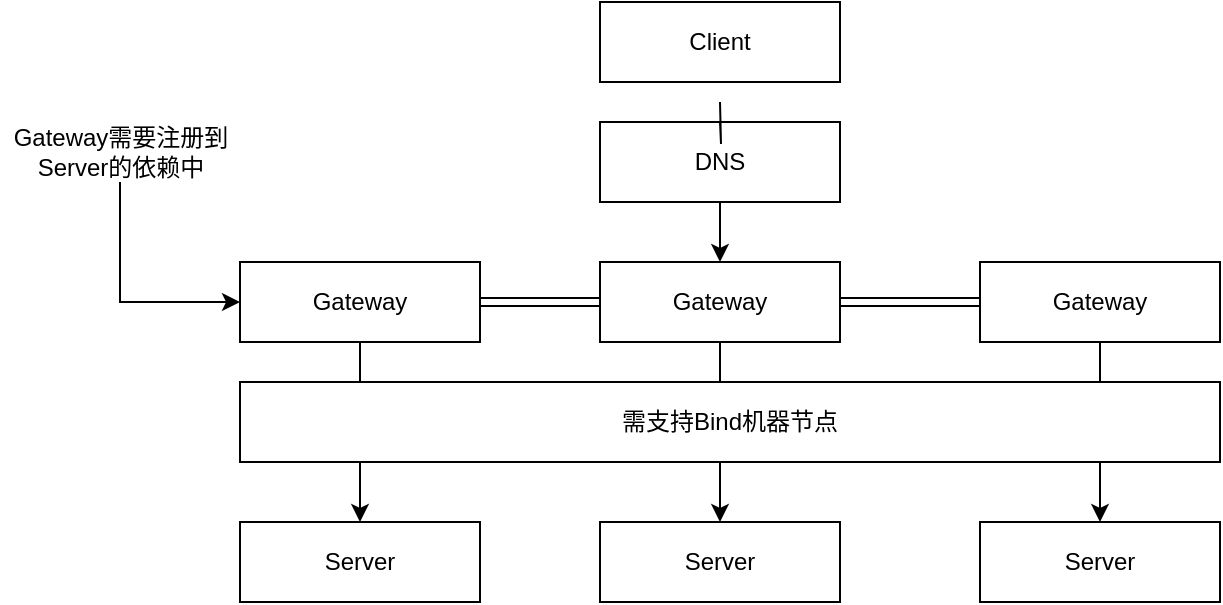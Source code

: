 <mxfile version="15.5.4" type="embed"><diagram id="23iRSUPoRavnBvh4doch" name="Page-1"><mxGraphModel dx="1021" dy="457" grid="1" gridSize="10" guides="1" tooltips="1" connect="1" arrows="1" fold="1" page="1" pageScale="1" pageWidth="827" pageHeight="1169" math="0" shadow="0"><root><mxCell id="0"/><mxCell id="1" parent="0"/><mxCell id="16" style="edgeStyle=orthogonalEdgeStyle;rounded=0;orthogonalLoop=1;jettySize=auto;html=1;arcSize=15;metaEdit=0;startArrow=none;" edge="1" parent="1" source="34" target="6"><mxGeometry relative="1" as="geometry"><mxPoint x="390" y="60" as="sourcePoint"/></mxGeometry></mxCell><mxCell id="5" value="Client" style="rounded=0;whiteSpace=wrap;html=1;arcSize=15;metaEdit=0;direction=west;" vertex="1" parent="1"><mxGeometry x="330" y="10" width="120" height="40" as="geometry"/></mxCell><mxCell id="23" style="edgeStyle=orthogonalEdgeStyle;rounded=0;orthogonalLoop=1;jettySize=auto;html=1;arcSize=15;metaEdit=0;" edge="1" parent="1" source="6" target="8"><mxGeometry relative="1" as="geometry"/></mxCell><mxCell id="33" style="edgeStyle=orthogonalEdgeStyle;shape=link;rounded=0;orthogonalLoop=1;jettySize=auto;html=1;arcSize=15;metaEdit=0;" edge="1" parent="1" source="6" target="18"><mxGeometry relative="1" as="geometry"/></mxCell><mxCell id="6" value="Gateway" style="rounded=0;whiteSpace=wrap;html=1;arcSize=15;metaEdit=0;direction=west;" vertex="1" parent="1"><mxGeometry x="330" y="140" width="120" height="40" as="geometry"/></mxCell><mxCell id="8" value="Server" style="rounded=0;whiteSpace=wrap;html=1;arcSize=15;metaEdit=0;direction=west;" vertex="1" parent="1"><mxGeometry x="330" y="270" width="120" height="40" as="geometry"/></mxCell><mxCell id="24" style="edgeStyle=orthogonalEdgeStyle;rounded=0;orthogonalLoop=1;jettySize=auto;html=1;arcSize=15;metaEdit=0;" edge="1" parent="1" source="14" target="20"><mxGeometry relative="1" as="geometry"/></mxCell><mxCell id="32" style="edgeStyle=orthogonalEdgeStyle;shape=link;rounded=0;orthogonalLoop=1;jettySize=auto;html=1;arcSize=15;metaEdit=0;" edge="1" parent="1" source="14" target="6"><mxGeometry relative="1" as="geometry"/></mxCell><mxCell id="14" value="Gateway" style="rounded=0;whiteSpace=wrap;html=1;arcSize=15;metaEdit=0;direction=west;" vertex="1" parent="1"><mxGeometry x="150" y="140" width="120" height="40" as="geometry"/></mxCell><mxCell id="22" style="edgeStyle=orthogonalEdgeStyle;rounded=0;orthogonalLoop=1;jettySize=auto;html=1;arcSize=15;metaEdit=0;" edge="1" parent="1" source="18" target="21"><mxGeometry relative="1" as="geometry"/></mxCell><mxCell id="18" value="Gateway" style="rounded=0;whiteSpace=wrap;html=1;arcSize=15;metaEdit=0;direction=west;" vertex="1" parent="1"><mxGeometry x="520" y="140" width="120" height="40" as="geometry"/></mxCell><mxCell id="20" value="Server" style="rounded=0;whiteSpace=wrap;html=1;arcSize=15;metaEdit=0;direction=west;" vertex="1" parent="1"><mxGeometry x="150" y="270" width="120" height="40" as="geometry"/></mxCell><mxCell id="21" value="Server" style="rounded=0;whiteSpace=wrap;html=1;arcSize=15;metaEdit=0;direction=west;" vertex="1" parent="1"><mxGeometry x="520" y="270" width="120" height="40" as="geometry"/></mxCell><mxCell id="29" value="需支持Bind机器节点" style="rounded=0;whiteSpace=wrap;html=1;direction=north;arcSize=15;metaEdit=0;" vertex="1" parent="1"><mxGeometry x="150" y="200" width="490" height="40" as="geometry"/></mxCell><mxCell id="34" value="DNS" style="rounded=0;whiteSpace=wrap;html=1;arcSize=15;metaEdit=0;direction=west;" vertex="1" parent="1"><mxGeometry x="330" y="70" width="120" height="40" as="geometry"/></mxCell><mxCell id="35" value="" style="edgeStyle=orthogonalEdgeStyle;rounded=0;orthogonalLoop=1;jettySize=auto;html=1;arcSize=15;metaEdit=0;endArrow=none;" edge="1" parent="1" target="34"><mxGeometry relative="1" as="geometry"><mxPoint x="390" y="60" as="sourcePoint"/><mxPoint x="390" y="180" as="targetPoint"/></mxGeometry></mxCell><mxCell id="38" style="edgeStyle=orthogonalEdgeStyle;rounded=0;orthogonalLoop=1;jettySize=auto;html=1;entryX=1;entryY=0.5;entryDx=0;entryDy=0;" edge="1" parent="1" source="37" target="14"><mxGeometry relative="1" as="geometry"/></mxCell><mxCell id="37" value="Gateway需要注册到&lt;br&gt;Server的依赖中" style="text;html=1;resizable=0;autosize=1;align=center;verticalAlign=middle;points=[];rounded=0;fillColor=none;" vertex="1" parent="1"><mxGeometry x="30" y="70" width="120" height="30" as="geometry"/></mxCell></root></mxGraphModel></diagram></mxfile>